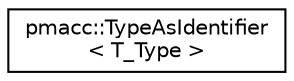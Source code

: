 digraph "Graphical Class Hierarchy"
{
 // LATEX_PDF_SIZE
  edge [fontname="Helvetica",fontsize="10",labelfontname="Helvetica",labelfontsize="10"];
  node [fontname="Helvetica",fontsize="10",shape=record];
  rankdir="LR";
  Node0 [label="pmacc::TypeAsIdentifier\l\< T_Type \>",height=0.2,width=0.4,color="black", fillcolor="white", style="filled",URL="$structpmacc_1_1_type_as_identifier.html",tooltip="Wrapper to use any type as identifier."];
}
